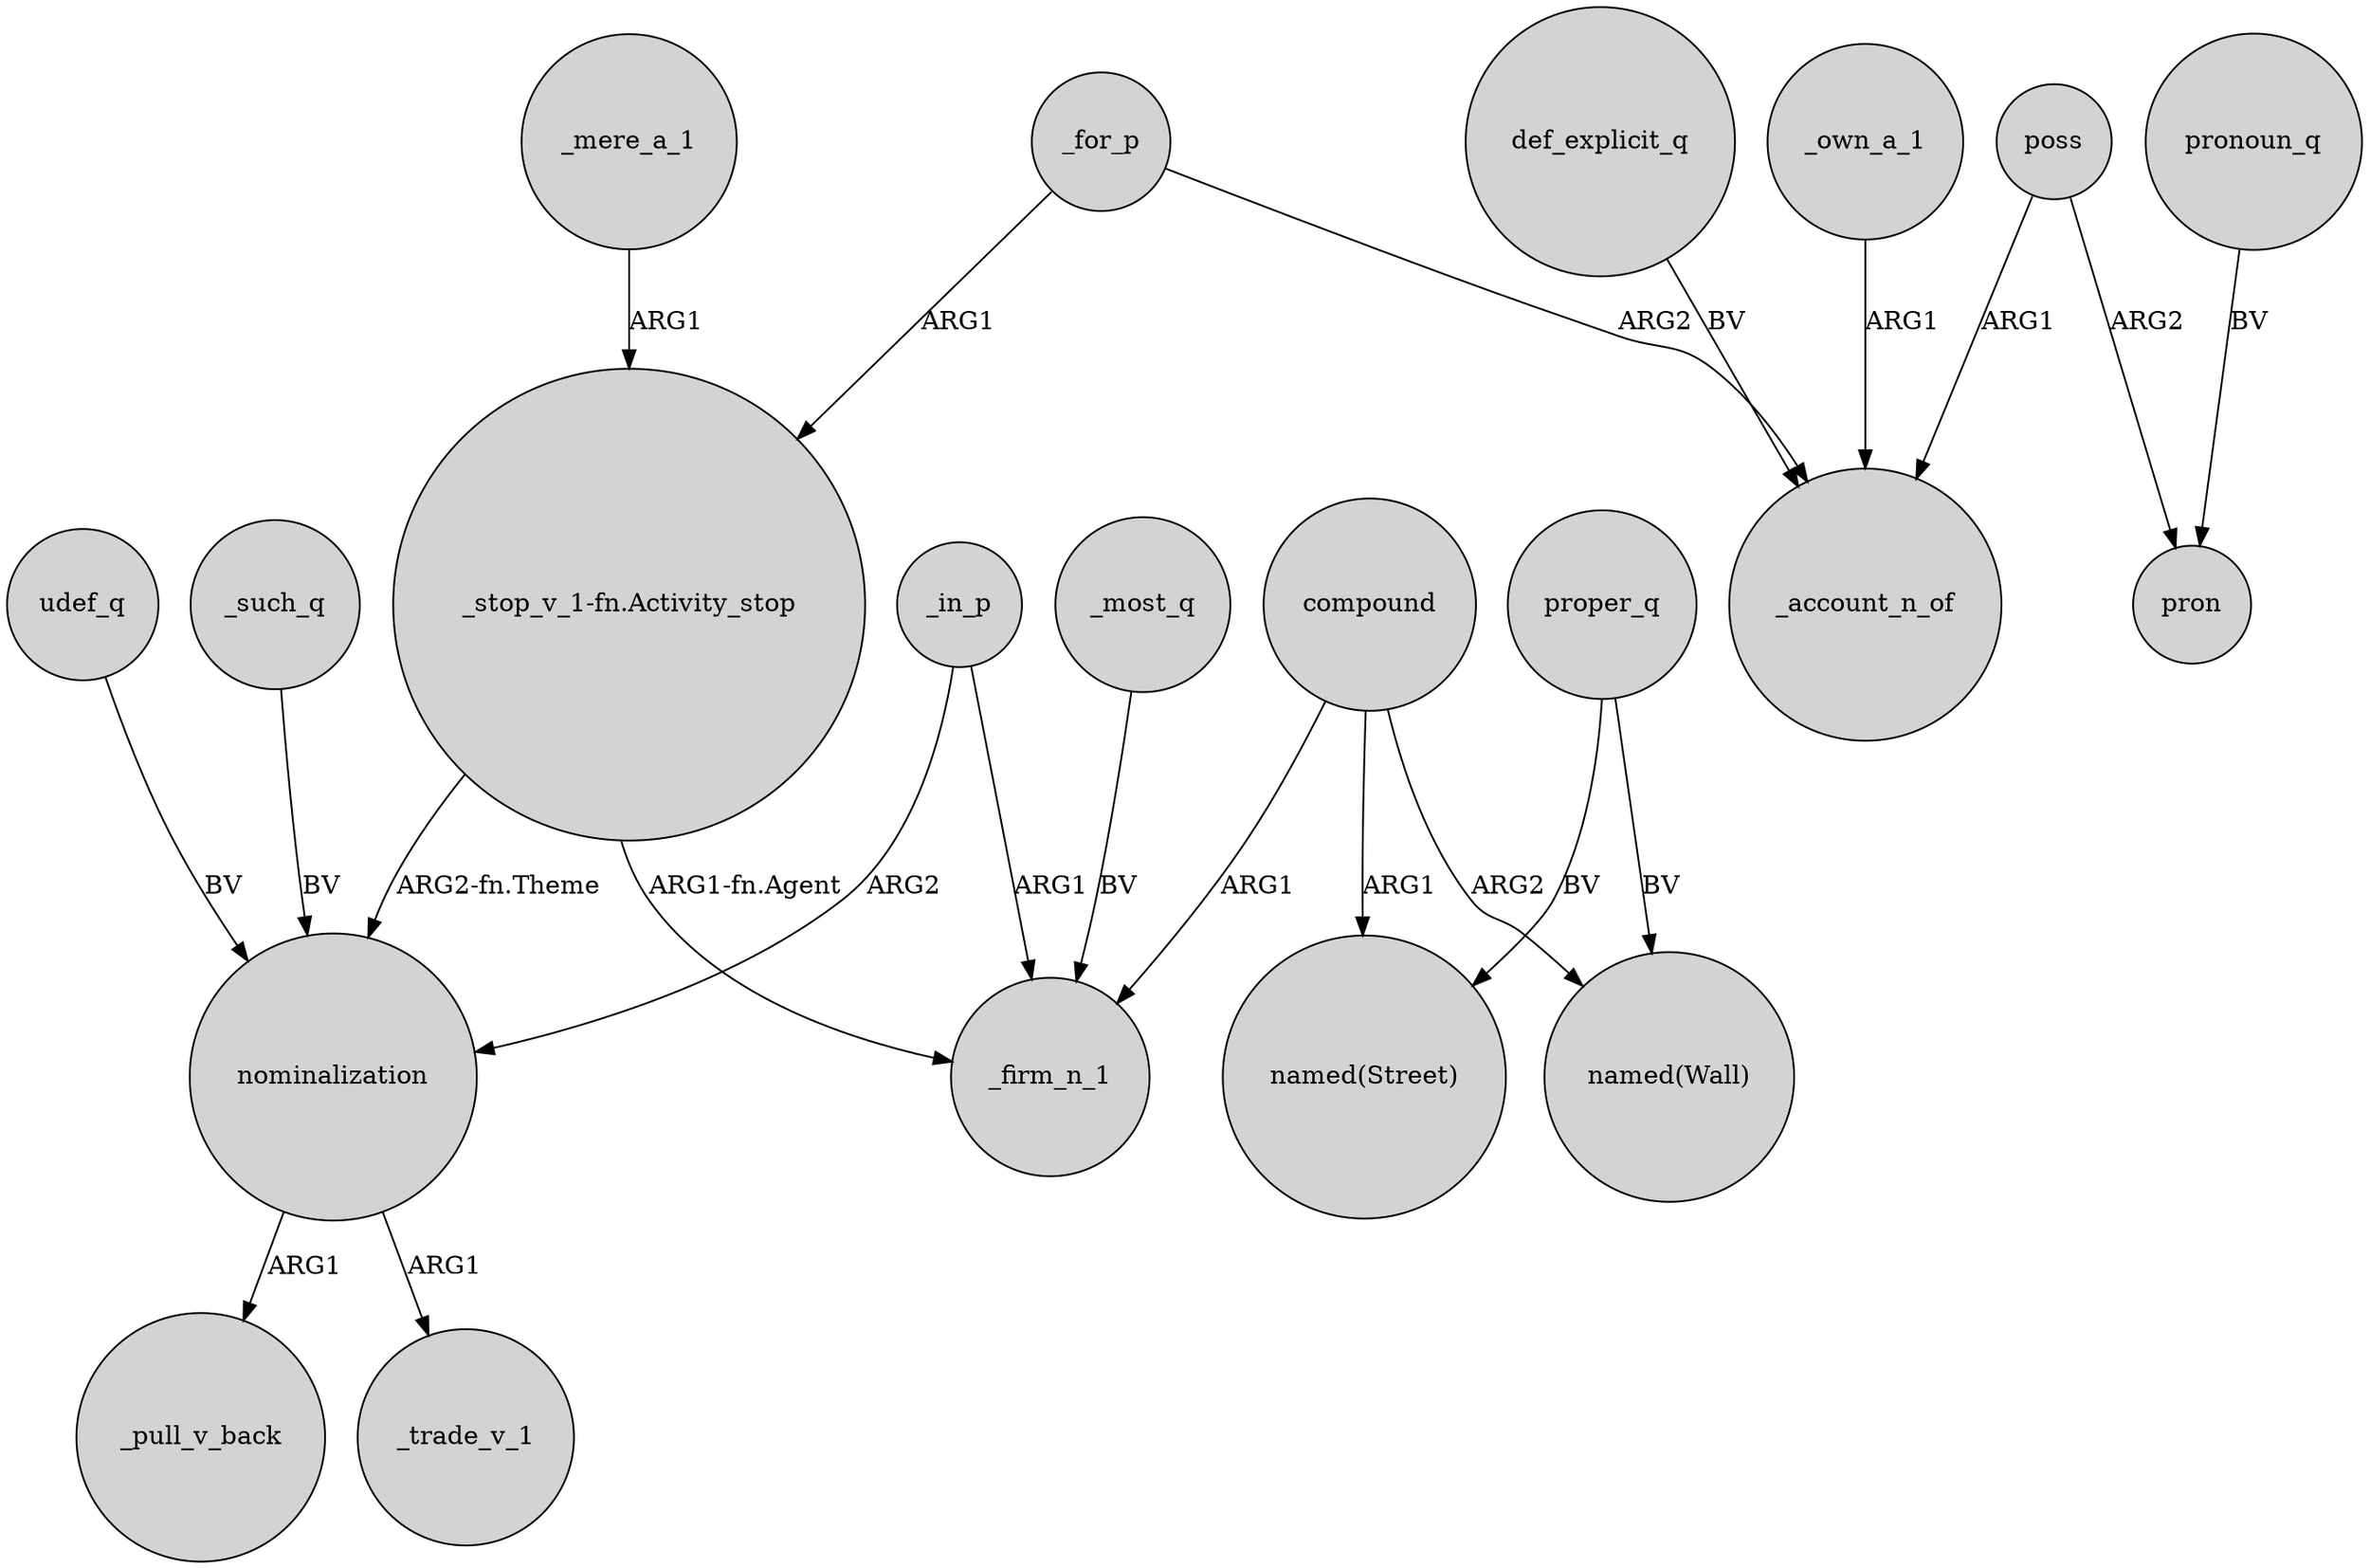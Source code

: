digraph {
	node [shape=circle style=filled]
	nominalization -> _pull_v_back [label=ARG1]
	_own_a_1 -> _account_n_of [label=ARG1]
	_such_q -> nominalization [label=BV]
	_mere_a_1 -> "_stop_v_1-fn.Activity_stop" [label=ARG1]
	poss -> pron [label=ARG2]
	compound -> "named(Street)" [label=ARG1]
	proper_q -> "named(Wall)" [label=BV]
	_for_p -> _account_n_of [label=ARG2]
	_for_p -> "_stop_v_1-fn.Activity_stop" [label=ARG1]
	"_stop_v_1-fn.Activity_stop" -> _firm_n_1 [label="ARG1-fn.Agent"]
	nominalization -> _trade_v_1 [label=ARG1]
	"_stop_v_1-fn.Activity_stop" -> nominalization [label="ARG2-fn.Theme"]
	proper_q -> "named(Street)" [label=BV]
	poss -> _account_n_of [label=ARG1]
	pronoun_q -> pron [label=BV]
	compound -> "named(Wall)" [label=ARG2]
	def_explicit_q -> _account_n_of [label=BV]
	_in_p -> _firm_n_1 [label=ARG1]
	compound -> _firm_n_1 [label=ARG1]
	udef_q -> nominalization [label=BV]
	_most_q -> _firm_n_1 [label=BV]
	_in_p -> nominalization [label=ARG2]
}
